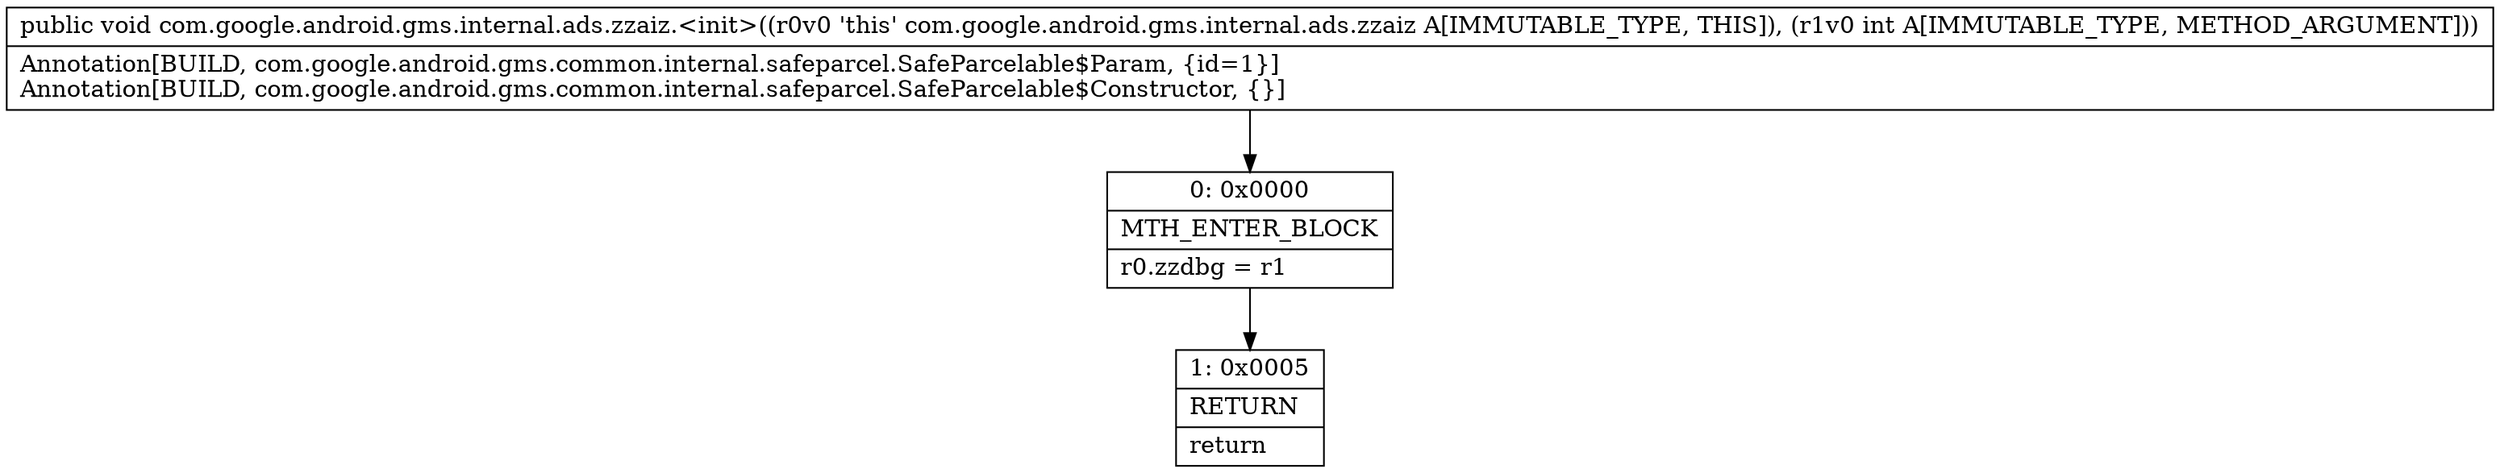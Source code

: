 digraph "CFG forcom.google.android.gms.internal.ads.zzaiz.\<init\>(I)V" {
Node_0 [shape=record,label="{0\:\ 0x0000|MTH_ENTER_BLOCK\l|r0.zzdbg = r1\l}"];
Node_1 [shape=record,label="{1\:\ 0x0005|RETURN\l|return\l}"];
MethodNode[shape=record,label="{public void com.google.android.gms.internal.ads.zzaiz.\<init\>((r0v0 'this' com.google.android.gms.internal.ads.zzaiz A[IMMUTABLE_TYPE, THIS]), (r1v0 int A[IMMUTABLE_TYPE, METHOD_ARGUMENT]))  | Annotation[BUILD, com.google.android.gms.common.internal.safeparcel.SafeParcelable$Param, \{id=1\}]\lAnnotation[BUILD, com.google.android.gms.common.internal.safeparcel.SafeParcelable$Constructor, \{\}]\l}"];
MethodNode -> Node_0;
Node_0 -> Node_1;
}

